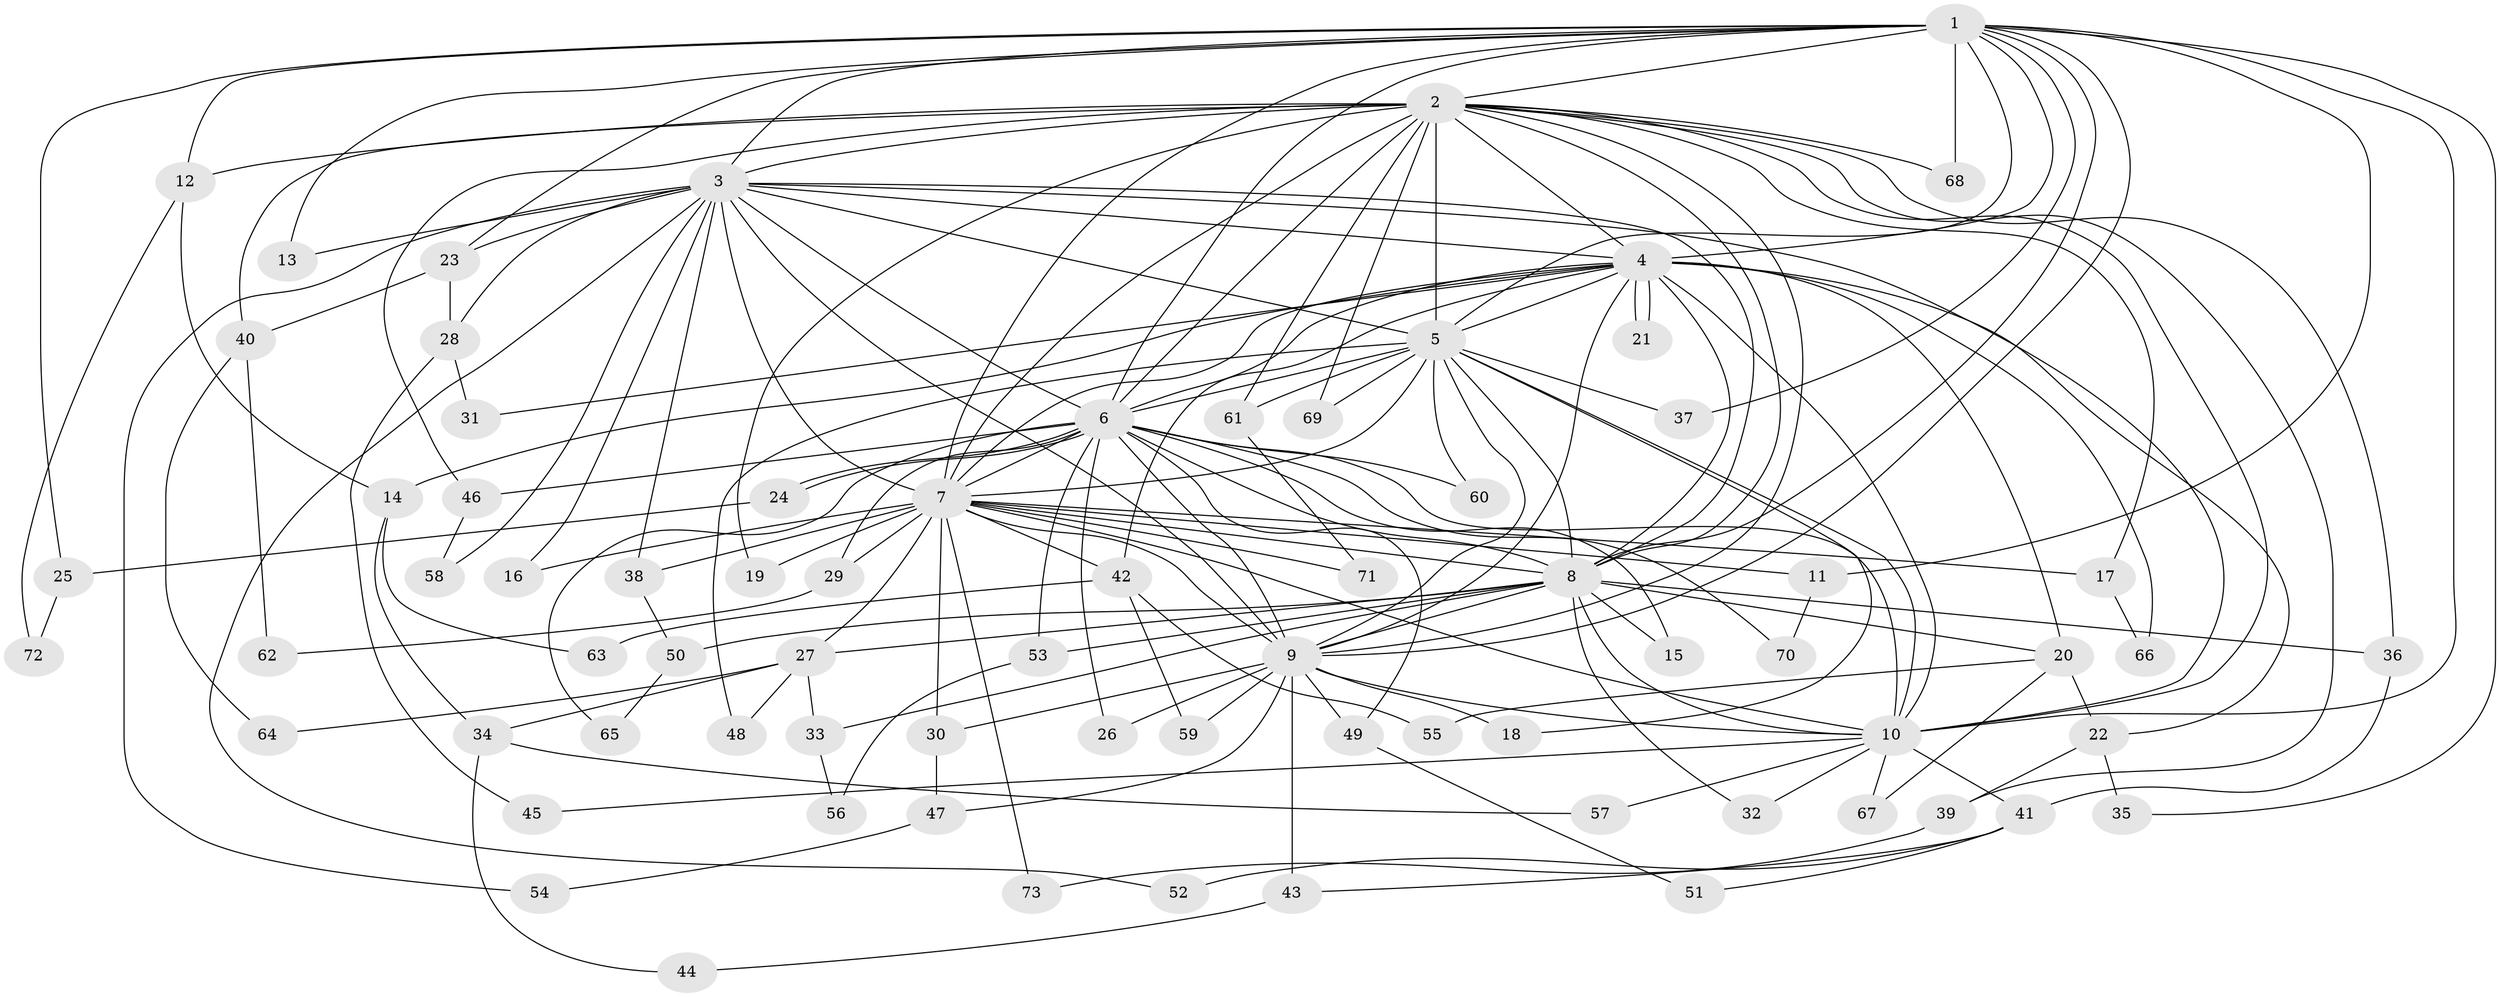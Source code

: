 // coarse degree distribution, {14: 0.020833333333333332, 21: 0.020833333333333332, 15: 0.041666666666666664, 16: 0.020833333333333332, 18: 0.041666666666666664, 13: 0.041666666666666664, 4: 0.10416666666666667, 2: 0.3125, 3: 0.2708333333333333, 5: 0.0625, 6: 0.041666666666666664, 1: 0.020833333333333332}
// Generated by graph-tools (version 1.1) at 2025/23/03/03/25 07:23:37]
// undirected, 73 vertices, 171 edges
graph export_dot {
graph [start="1"]
  node [color=gray90,style=filled];
  1;
  2;
  3;
  4;
  5;
  6;
  7;
  8;
  9;
  10;
  11;
  12;
  13;
  14;
  15;
  16;
  17;
  18;
  19;
  20;
  21;
  22;
  23;
  24;
  25;
  26;
  27;
  28;
  29;
  30;
  31;
  32;
  33;
  34;
  35;
  36;
  37;
  38;
  39;
  40;
  41;
  42;
  43;
  44;
  45;
  46;
  47;
  48;
  49;
  50;
  51;
  52;
  53;
  54;
  55;
  56;
  57;
  58;
  59;
  60;
  61;
  62;
  63;
  64;
  65;
  66;
  67;
  68;
  69;
  70;
  71;
  72;
  73;
  1 -- 2;
  1 -- 3;
  1 -- 4;
  1 -- 5;
  1 -- 6;
  1 -- 7;
  1 -- 8;
  1 -- 9;
  1 -- 10;
  1 -- 11;
  1 -- 12;
  1 -- 13;
  1 -- 23;
  1 -- 25;
  1 -- 35;
  1 -- 37;
  1 -- 68;
  2 -- 3;
  2 -- 4;
  2 -- 5;
  2 -- 6;
  2 -- 7;
  2 -- 8;
  2 -- 9;
  2 -- 10;
  2 -- 12;
  2 -- 17;
  2 -- 19;
  2 -- 36;
  2 -- 39;
  2 -- 40;
  2 -- 46;
  2 -- 61;
  2 -- 68;
  2 -- 69;
  3 -- 4;
  3 -- 5;
  3 -- 6;
  3 -- 7;
  3 -- 8;
  3 -- 9;
  3 -- 10;
  3 -- 13;
  3 -- 16;
  3 -- 23;
  3 -- 28;
  3 -- 38;
  3 -- 52;
  3 -- 54;
  3 -- 58;
  4 -- 5;
  4 -- 6;
  4 -- 7;
  4 -- 8;
  4 -- 9;
  4 -- 10;
  4 -- 14;
  4 -- 20;
  4 -- 21;
  4 -- 21;
  4 -- 22;
  4 -- 31;
  4 -- 42;
  4 -- 66;
  5 -- 6;
  5 -- 7;
  5 -- 8;
  5 -- 9;
  5 -- 10;
  5 -- 18;
  5 -- 37;
  5 -- 48;
  5 -- 60;
  5 -- 61;
  5 -- 69;
  6 -- 7;
  6 -- 8;
  6 -- 9;
  6 -- 10;
  6 -- 15;
  6 -- 24;
  6 -- 24;
  6 -- 26;
  6 -- 29;
  6 -- 46;
  6 -- 49;
  6 -- 53;
  6 -- 60;
  6 -- 65;
  6 -- 70;
  7 -- 8;
  7 -- 9;
  7 -- 10;
  7 -- 11;
  7 -- 16;
  7 -- 17;
  7 -- 19;
  7 -- 27;
  7 -- 29;
  7 -- 30;
  7 -- 38;
  7 -- 42;
  7 -- 71;
  7 -- 73;
  8 -- 9;
  8 -- 10;
  8 -- 15;
  8 -- 20;
  8 -- 27;
  8 -- 32;
  8 -- 33;
  8 -- 36;
  8 -- 50;
  8 -- 53;
  9 -- 10;
  9 -- 18;
  9 -- 26;
  9 -- 30;
  9 -- 43;
  9 -- 47;
  9 -- 49;
  9 -- 59;
  10 -- 32;
  10 -- 41;
  10 -- 45;
  10 -- 57;
  10 -- 67;
  11 -- 70;
  12 -- 14;
  12 -- 72;
  14 -- 34;
  14 -- 63;
  17 -- 66;
  20 -- 22;
  20 -- 55;
  20 -- 67;
  22 -- 35;
  22 -- 39;
  23 -- 28;
  23 -- 40;
  24 -- 25;
  25 -- 72;
  27 -- 33;
  27 -- 34;
  27 -- 48;
  27 -- 64;
  28 -- 31;
  28 -- 45;
  29 -- 62;
  30 -- 47;
  33 -- 56;
  34 -- 44;
  34 -- 57;
  36 -- 41;
  38 -- 50;
  39 -- 73;
  40 -- 62;
  40 -- 64;
  41 -- 43;
  41 -- 51;
  41 -- 52;
  42 -- 55;
  42 -- 59;
  42 -- 63;
  43 -- 44;
  46 -- 58;
  47 -- 54;
  49 -- 51;
  50 -- 65;
  53 -- 56;
  61 -- 71;
}
